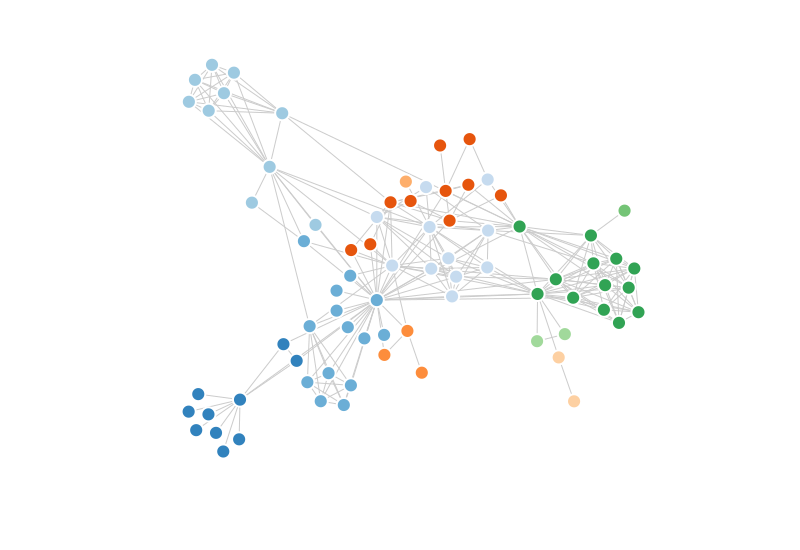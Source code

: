 {
  "$schema": "https://vega.github.io/schema/vega/v3.0.json",
  "width": 400,
  "height": 275,
  "padding": 0,
  "autosize": "none",

  "signals": [
    { "name": "cx", "update": "width / 2" },
    { "name": "cy", "update": "height / 2" },
    { "name": "collideRadius", "value": 5,
      "bind": {"input": "range", "min": 3, "max": 20, "step": 1} },
    { "name": "nbodyStrength", "value": -10,
      "bind": {"input": "range", "min":-50, "max": 10, "step": 1} },
    { "name": "linkDistance", "value": 15,
      "bind": {"input": "range", "min": 5, "max": 100, "step": 1} },
    { "name": "velocityDecay", "value": 0.4,
      "bind": {"input": "range", "min": 0, "max": 1, "step": 0.01} },
    { "name": "static", "value": true,
      "bind": {"input": "checkbox"} },
    {
      "description": "State variable for active node fix status.",
      "name": "fix", "value": 0,
      "on": [
        {
          "events": "symbol:mouseout[!event.buttons], window:mouseup",
          "update": "0"
        },
        {
          "events": "symbol:mouseover",
          "update": "fix || 1"
        },
        {
          "events": "[symbol:mousedown, window:mouseup] > window:mousemove!",
          "update": "2", "force": true
        }
      ]
    },
    {
      "description": "Graph node most recently interacted with.",
      "name": "node", "value": null,
      "on": [
        {
          "events": "symbol:mouseover",
          "update": "fix === 1 ? item() : node"
        }
      ]
    },
    {
      "description": "Flag to restart Force simulation upon data changes.",
      "name": "restart", "value": false,
      "on": [
        {"events": {"signal": "fix"}, "update": "fix > 1"}
      ]
    }
  ],

  "data": [
    {
      "name": "node-data",
      "values": [{"name":"Myriel","group":1,"index":0},{"name":"Napoleon","group":1,"index":1},{"name":"Mlle.Baptistine","group":1,"index":2},{"name":"Mme.Magloire","group":1,"index":3},{"name":"CountessdeLo","group":1,"index":4},{"name":"Geborand","group":1,"index":5},{"name":"Champtercier","group":1,"index":6},{"name":"Cravatte","group":1,"index":7},{"name":"Count","group":1,"index":8},{"name":"OldMan","group":1,"index":9},{"name":"Labarre","group":2,"index":10},{"name":"Valjean","group":2,"index":11},{"name":"Marguerite","group":3,"index":12},{"name":"Mme.deR","group":2,"index":13},{"name":"Isabeau","group":2,"index":14},{"name":"Gervais","group":2,"index":15},{"name":"Tholomyes","group":3,"index":16},{"name":"Listolier","group":3,"index":17},{"name":"Fameuil","group":3,"index":18},{"name":"Blacheville","group":3,"index":19},{"name":"Favourite","group":3,"index":20},{"name":"Dahlia","group":3,"index":21},{"name":"Zephine","group":3,"index":22},{"name":"Fantine","group":3,"index":23},{"name":"Mme.Thenardier","group":4,"index":24},{"name":"Thenardier","group":4,"index":25},{"name":"Cosette","group":5,"index":26},{"name":"Javert","group":4,"index":27},{"name":"Fauchelevent","group":0,"index":28},{"name":"Bamatabois","group":2,"index":29},{"name":"Perpetue","group":3,"index":30},{"name":"Simplice","group":2,"index":31},{"name":"Scaufflaire","group":2,"index":32},{"name":"Woman1","group":2,"index":33},{"name":"Judge","group":2,"index":34},{"name":"Champmathieu","group":2,"index":35},{"name":"Brevet","group":2,"index":36},{"name":"Chenildieu","group":2,"index":37},{"name":"Cochepaille","group":2,"index":38},{"name":"Pontmercy","group":4,"index":39},{"name":"Boulatruelle","group":6,"index":40},{"name":"Eponine","group":4,"index":41},{"name":"Anzelma","group":4,"index":42},{"name":"Woman2","group":5,"index":43},{"name":"MotherInnocent","group":0,"index":44},{"name":"Gribier","group":0,"index":45},{"name":"Jondrette","group":7,"index":46},{"name":"Mme.Burgon","group":7,"index":47},{"name":"Gavroche","group":8,"index":48},{"name":"Gillenormand","group":5,"index":49},{"name":"Magnon","group":5,"index":50},{"name":"Mlle.Gillenormand","group":5,"index":51},{"name":"Mme.Pontmercy","group":5,"index":52},{"name":"Mlle.Vaubois","group":5,"index":53},{"name":"Lt.Gillenormand","group":5,"index":54},{"name":"Marius","group":8,"index":55},{"name":"BaronessT","group":5,"index":56},{"name":"Mabeuf","group":8,"index":57},{"name":"Enjolras","group":8,"index":58},{"name":"Combeferre","group":8,"index":59},{"name":"Prouvaire","group":8,"index":60},{"name":"Feuilly","group":8,"index":61},{"name":"Courfeyrac","group":8,"index":62},{"name":"Bahorel","group":8,"index":63},{"name":"Bossuet","group":8,"index":64},{"name":"Joly","group":8,"index":65},{"name":"Grantaire","group":8,"index":66},{"name":"MotherPlutarch","group":9,"index":67},{"name":"Gueulemer","group":4,"index":68},{"name":"Babet","group":4,"index":69},{"name":"Claquesous","group":4,"index":70},{"name":"Montparnasse","group":4,"index":71},{"name":"Toussaint","group":5,"index":72},{"name":"Child1","group":10,"index":73},{"name":"Child2","group":10,"index":74},{"name":"Brujon","group":4,"index":75},{"name":"Mme.Hucheloup","group":8,"index":76}]
    },
    {
      "name": "link-data",
      "values": [{"source":1,"target":0,"value":1},{"source":2,"target":0,"value":8},{"source":3,"target":0,"value":10},{"source":3,"target":2,"value":6},{"source":4,"target":0,"value":1},{"source":5,"target":0,"value":1},{"source":6,"target":0,"value":1},{"source":7,"target":0,"value":1},{"source":8,"target":0,"value":2},{"source":9,"target":0,"value":1},{"source":11,"target":10,"value":1},{"source":11,"target":3,"value":3},{"source":11,"target":2,"value":3},{"source":11,"target":0,"value":5},{"source":12,"target":11,"value":1},{"source":13,"target":11,"value":1},{"source":14,"target":11,"value":1},{"source":15,"target":11,"value":1},{"source":17,"target":16,"value":4},{"source":18,"target":16,"value":4},{"source":18,"target":17,"value":4},{"source":19,"target":16,"value":4},{"source":19,"target":17,"value":4},{"source":19,"target":18,"value":4},{"source":20,"target":16,"value":3},{"source":20,"target":17,"value":3},{"source":20,"target":18,"value":3},{"source":20,"target":19,"value":4},{"source":21,"target":16,"value":3},{"source":21,"target":17,"value":3},{"source":21,"target":18,"value":3},{"source":21,"target":19,"value":3},{"source":21,"target":20,"value":5},{"source":22,"target":16,"value":3},{"source":22,"target":17,"value":3},{"source":22,"target":18,"value":3},{"source":22,"target":19,"value":3},{"source":22,"target":20,"value":4},{"source":22,"target":21,"value":4},{"source":23,"target":16,"value":3},{"source":23,"target":17,"value":3},{"source":23,"target":18,"value":3},{"source":23,"target":19,"value":3},{"source":23,"target":20,"value":4},{"source":23,"target":21,"value":4},{"source":23,"target":22,"value":4},{"source":23,"target":12,"value":2},{"source":23,"target":11,"value":9},{"source":24,"target":23,"value":2},{"source":24,"target":11,"value":7},{"source":25,"target":24,"value":13},{"source":25,"target":23,"value":1},{"source":25,"target":11,"value":12},{"source":26,"target":24,"value":4},{"source":26,"target":11,"value":31},{"source":26,"target":16,"value":1},{"source":26,"target":25,"value":1},{"source":27,"target":11,"value":17},{"source":27,"target":23,"value":5},{"source":27,"target":25,"value":5},{"source":27,"target":24,"value":1},{"source":27,"target":26,"value":1},{"source":28,"target":11,"value":8},{"source":28,"target":27,"value":1},{"source":29,"target":23,"value":1},{"source":29,"target":27,"value":1},{"source":29,"target":11,"value":2},{"source":30,"target":23,"value":1},{"source":31,"target":30,"value":2},{"source":31,"target":11,"value":3},{"source":31,"target":23,"value":2},{"source":31,"target":27,"value":1},{"source":32,"target":11,"value":1},{"source":33,"target":11,"value":2},{"source":33,"target":27,"value":1},{"source":34,"target":11,"value":3},{"source":34,"target":29,"value":2},{"source":35,"target":11,"value":3},{"source":35,"target":34,"value":3},{"source":35,"target":29,"value":2},{"source":36,"target":34,"value":2},{"source":36,"target":35,"value":2},{"source":36,"target":11,"value":2},{"source":36,"target":29,"value":1},{"source":37,"target":34,"value":2},{"source":37,"target":35,"value":2},{"source":37,"target":36,"value":2},{"source":37,"target":11,"value":2},{"source":37,"target":29,"value":1},{"source":38,"target":34,"value":2},{"source":38,"target":35,"value":2},{"source":38,"target":36,"value":2},{"source":38,"target":37,"value":2},{"source":38,"target":11,"value":2},{"source":38,"target":29,"value":1},{"source":39,"target":25,"value":1},{"source":40,"target":25,"value":1},{"source":41,"target":24,"value":2},{"source":41,"target":25,"value":3},{"source":42,"target":41,"value":2},{"source":42,"target":25,"value":2},{"source":42,"target":24,"value":1},{"source":43,"target":11,"value":3},{"source":43,"target":26,"value":1},{"source":43,"target":27,"value":1},{"source":44,"target":28,"value":3},{"source":44,"target":11,"value":1},{"source":45,"target":28,"value":2},{"source":47,"target":46,"value":1},{"source":48,"target":47,"value":2},{"source":48,"target":25,"value":1},{"source":48,"target":27,"value":1},{"source":48,"target":11,"value":1},{"source":49,"target":26,"value":3},{"source":49,"target":11,"value":2},{"source":50,"target":49,"value":1},{"source":50,"target":24,"value":1},{"source":51,"target":49,"value":9},{"source":51,"target":26,"value":2},{"source":51,"target":11,"value":2},{"source":52,"target":51,"value":1},{"source":52,"target":39,"value":1},{"source":53,"target":51,"value":1},{"source":54,"target":51,"value":2},{"source":54,"target":49,"value":1},{"source":54,"target":26,"value":1},{"source":55,"target":51,"value":6},{"source":55,"target":49,"value":12},{"source":55,"target":39,"value":1},{"source":55,"target":54,"value":1},{"source":55,"target":26,"value":21},{"source":55,"target":11,"value":19},{"source":55,"target":16,"value":1},{"source":55,"target":25,"value":2},{"source":55,"target":41,"value":5},{"source":55,"target":48,"value":4},{"source":56,"target":49,"value":1},{"source":56,"target":55,"value":1},{"source":57,"target":55,"value":1},{"source":57,"target":41,"value":1},{"source":57,"target":48,"value":1},{"source":58,"target":55,"value":7},{"source":58,"target":48,"value":7},{"source":58,"target":27,"value":6},{"source":58,"target":57,"value":1},{"source":58,"target":11,"value":4},{"source":59,"target":58,"value":15},{"source":59,"target":55,"value":5},{"source":59,"target":48,"value":6},{"source":59,"target":57,"value":2},{"source":60,"target":48,"value":1},{"source":60,"target":58,"value":4},{"source":60,"target":59,"value":2},{"source":61,"target":48,"value":2},{"source":61,"target":58,"value":6},{"source":61,"target":60,"value":2},{"source":61,"target":59,"value":5},{"source":61,"target":57,"value":1},{"source":61,"target":55,"value":1},{"source":62,"target":55,"value":9},{"source":62,"target":58,"value":17},{"source":62,"target":59,"value":13},{"source":62,"target":48,"value":7},{"source":62,"target":57,"value":2},{"source":62,"target":41,"value":1},{"source":62,"target":61,"value":6},{"source":62,"target":60,"value":3},{"source":63,"target":59,"value":5},{"source":63,"target":48,"value":5},{"source":63,"target":62,"value":6},{"source":63,"target":57,"value":2},{"source":63,"target":58,"value":4},{"source":63,"target":61,"value":3},{"source":63,"target":60,"value":2},{"source":63,"target":55,"value":1},{"source":64,"target":55,"value":5},{"source":64,"target":62,"value":12},{"source":64,"target":48,"value":5},{"source":64,"target":63,"value":4},{"source":64,"target":58,"value":10},{"source":64,"target":61,"value":6},{"source":64,"target":60,"value":2},{"source":64,"target":59,"value":9},{"source":64,"target":57,"value":1},{"source":64,"target":11,"value":1},{"source":65,"target":63,"value":5},{"source":65,"target":64,"value":7},{"source":65,"target":48,"value":3},{"source":65,"target":62,"value":5},{"source":65,"target":58,"value":5},{"source":65,"target":61,"value":5},{"source":65,"target":60,"value":2},{"source":65,"target":59,"value":5},{"source":65,"target":57,"value":1},{"source":65,"target":55,"value":2},{"source":66,"target":64,"value":3},{"source":66,"target":58,"value":3},{"source":66,"target":59,"value":1},{"source":66,"target":62,"value":2},{"source":66,"target":65,"value":2},{"source":66,"target":48,"value":1},{"source":66,"target":63,"value":1},{"source":66,"target":61,"value":1},{"source":66,"target":60,"value":1},{"source":67,"target":57,"value":3},{"source":68,"target":25,"value":5},{"source":68,"target":11,"value":1},{"source":68,"target":24,"value":1},{"source":68,"target":27,"value":1},{"source":68,"target":48,"value":1},{"source":68,"target":41,"value":1},{"source":69,"target":25,"value":6},{"source":69,"target":68,"value":6},{"source":69,"target":11,"value":1},{"source":69,"target":24,"value":1},{"source":69,"target":27,"value":2},{"source":69,"target":48,"value":1},{"source":69,"target":41,"value":1},{"source":70,"target":25,"value":4},{"source":70,"target":69,"value":4},{"source":70,"target":68,"value":4},{"source":70,"target":11,"value":1},{"source":70,"target":24,"value":1},{"source":70,"target":27,"value":1},{"source":70,"target":41,"value":1},{"source":70,"target":58,"value":1},{"source":71,"target":27,"value":1},{"source":71,"target":69,"value":2},{"source":71,"target":68,"value":2},{"source":71,"target":70,"value":2},{"source":71,"target":11,"value":1},{"source":71,"target":48,"value":1},{"source":71,"target":41,"value":1},{"source":71,"target":25,"value":1},{"source":72,"target":26,"value":2},{"source":72,"target":27,"value":1},{"source":72,"target":11,"value":1},{"source":73,"target":48,"value":2},{"source":74,"target":48,"value":2},{"source":74,"target":73,"value":3},{"source":75,"target":69,"value":3},{"source":75,"target":68,"value":3},{"source":75,"target":25,"value":3},{"source":75,"target":48,"value":1},{"source":75,"target":41,"value":1},{"source":75,"target":70,"value":1},{"source":75,"target":71,"value":1},{"source":76,"target":64,"value":1},{"source":76,"target":65,"value":1},{"source":76,"target":66,"value":1},{"source":76,"target":63,"value":1},{"source":76,"target":62,"value":1},{"source":76,"target":48,"value":1},{"source":76,"target":58,"value":1}]
    }
  ],

  "scales": [
    {
      "name": "color",
      "type": "ordinal",
      "range": {"scheme": "category20c"}
    }
  ],

  "marks": [
    {
      "name": "nodes",
      "type": "symbol",
      "zindex": 1,

      "from": {"data": "node-data"},
      "on": [
        {
          "trigger": "fix",
          "modify": "node",
          "values": "fix === 1 ? {fx:node.x, fy:node.y} : {fx:x(), fy:y()}"
        },
        {
          "trigger": "!fix",
          "modify": "node", "values": "{fx: null, fy: null}"
        }
      ],

      "encode": {
        "enter": {
          "fill": {"scale": "color", "field": "group"},
          "stroke": {"value": "white"}
        },
        "update": {
          "size": {"signal": "2 * collideRadius * collideRadius"},
          "cursor": {"value": "pointer"}
        }
      },

      "transform": [
        {
          "type": "force",
          "iterations": 300,
          "velocityDecay": {"signal": "velocityDecay"},
          "restart": {"signal": "restart"},
          "static": {"signal": "static"},
          "forces": [
            {"force": "center", "x": {"signal": "cx"}, "y": {"signal": "cy"}},
            {"force": "collide", "radius": {"signal": "collideRadius"}},
            {"force": "nbody", "strength": {"signal": "nbodyStrength"}},
            {"force": "link", "links": "link-data", "distance": {"signal": "linkDistance"}}
          ]
        }
      ]
    },
    {
      "type": "path",
      "from": {"data": "link-data"},
      "interactive": false,
      "encode": {
        "update": {
          "stroke": {"value": "#ccc"},
          "strokeWidth": {"value": 0.5}
        }
      },
      "transform": [
        {
          "type": "linkpath", "shape": "line",
          "sourceX": "datum.source.x", "sourceY": "datum.source.y",
          "targetX": "datum.target.x", "targetY": "datum.target.y"
        }
      ]
    }
  ]
}
